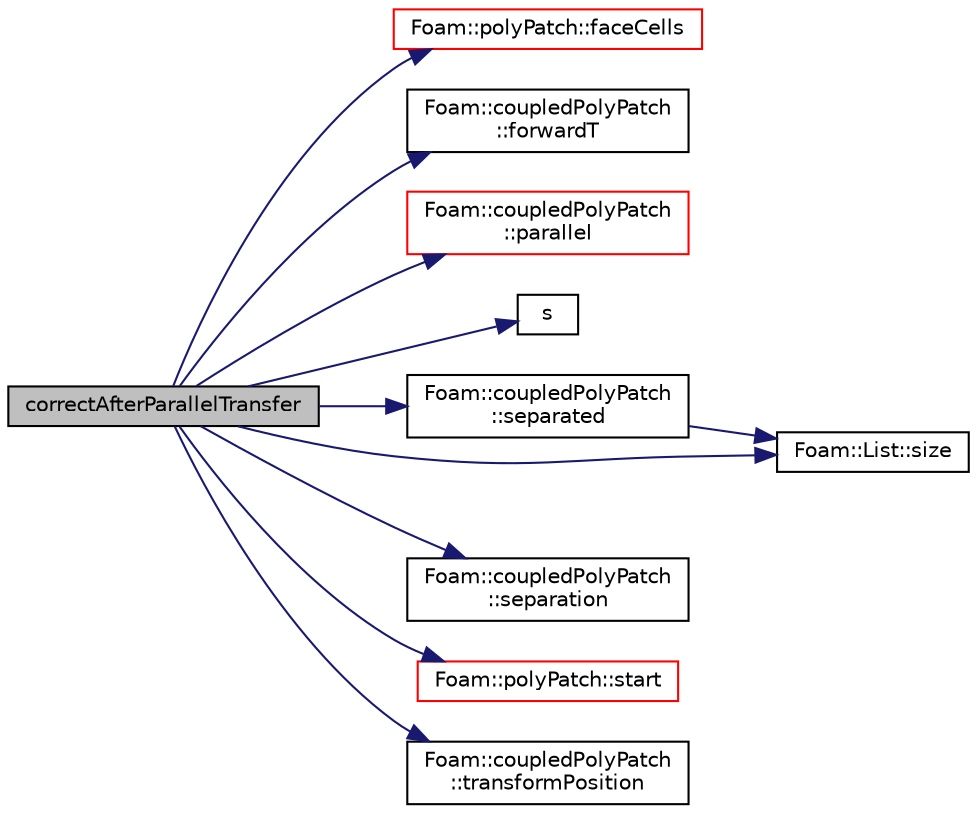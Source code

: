 digraph "correctAfterParallelTransfer"
{
  bgcolor="transparent";
  edge [fontname="Helvetica",fontsize="10",labelfontname="Helvetica",labelfontsize="10"];
  node [fontname="Helvetica",fontsize="10",shape=record];
  rankdir="LR";
  Node1 [label="correctAfterParallelTransfer",height=0.2,width=0.4,color="black", fillcolor="grey75", style="filled", fontcolor="black"];
  Node1 -> Node2 [color="midnightblue",fontsize="10",style="solid",fontname="Helvetica"];
  Node2 [label="Foam::polyPatch::faceCells",height=0.2,width=0.4,color="red",URL="$a01979.html#a7cbd3f7d875089fbed897f536ef662c9",tooltip="Return face-cell addressing. "];
  Node1 -> Node3 [color="midnightblue",fontsize="10",style="solid",fontname="Helvetica"];
  Node3 [label="Foam::coupledPolyPatch\l::forwardT",height=0.2,width=0.4,color="black",URL="$a00426.html#a187f3034c3ee57e3abbcf469b39819b9",tooltip="Return face transformation tensor. "];
  Node1 -> Node4 [color="midnightblue",fontsize="10",style="solid",fontname="Helvetica"];
  Node4 [label="Foam::coupledPolyPatch\l::parallel",height=0.2,width=0.4,color="red",URL="$a00426.html#a155cd0ed094eb1c75aba4cdb37be8c4d",tooltip="Are the cyclic planes parallel. "];
  Node1 -> Node5 [color="midnightblue",fontsize="10",style="solid",fontname="Helvetica"];
  Node5 [label="s",height=0.2,width=0.4,color="black",URL="$a04423.html#a6d6b99210a64ad23792eb7a3b0411c42"];
  Node1 -> Node6 [color="midnightblue",fontsize="10",style="solid",fontname="Helvetica"];
  Node6 [label="Foam::coupledPolyPatch\l::separated",height=0.2,width=0.4,color="black",URL="$a00426.html#ae5833a85d0c917be6dea70be00866124",tooltip="Are the planes separated. "];
  Node6 -> Node7 [color="midnightblue",fontsize="10",style="solid",fontname="Helvetica"];
  Node7 [label="Foam::List::size",height=0.2,width=0.4,color="black",URL="$a01397.html#a8a5f6fa29bd4b500caf186f60245b384",tooltip="Override size to be inconsistent with allocated storage. "];
  Node1 -> Node8 [color="midnightblue",fontsize="10",style="solid",fontname="Helvetica"];
  Node8 [label="Foam::coupledPolyPatch\l::separation",height=0.2,width=0.4,color="black",URL="$a00426.html#ad7f3adb80a7ff18f2e00535fa7f7aea0",tooltip="If the planes are separated the separation vector. "];
  Node1 -> Node7 [color="midnightblue",fontsize="10",style="solid",fontname="Helvetica"];
  Node1 -> Node9 [color="midnightblue",fontsize="10",style="solid",fontname="Helvetica"];
  Node9 [label="Foam::polyPatch::start",height=0.2,width=0.4,color="red",URL="$a01979.html#a861f370e41af7d54d7ff91da65de6e6a",tooltip="Return start label of this patch in the polyMesh face list. "];
  Node1 -> Node10 [color="midnightblue",fontsize="10",style="solid",fontname="Helvetica"];
  Node10 [label="Foam::coupledPolyPatch\l::transformPosition",height=0.2,width=0.4,color="black",URL="$a00426.html#ac071237ca25d783db205c2c1cbbbc5c4",tooltip="Transform a patch-based position from other side to this side. "];
}
